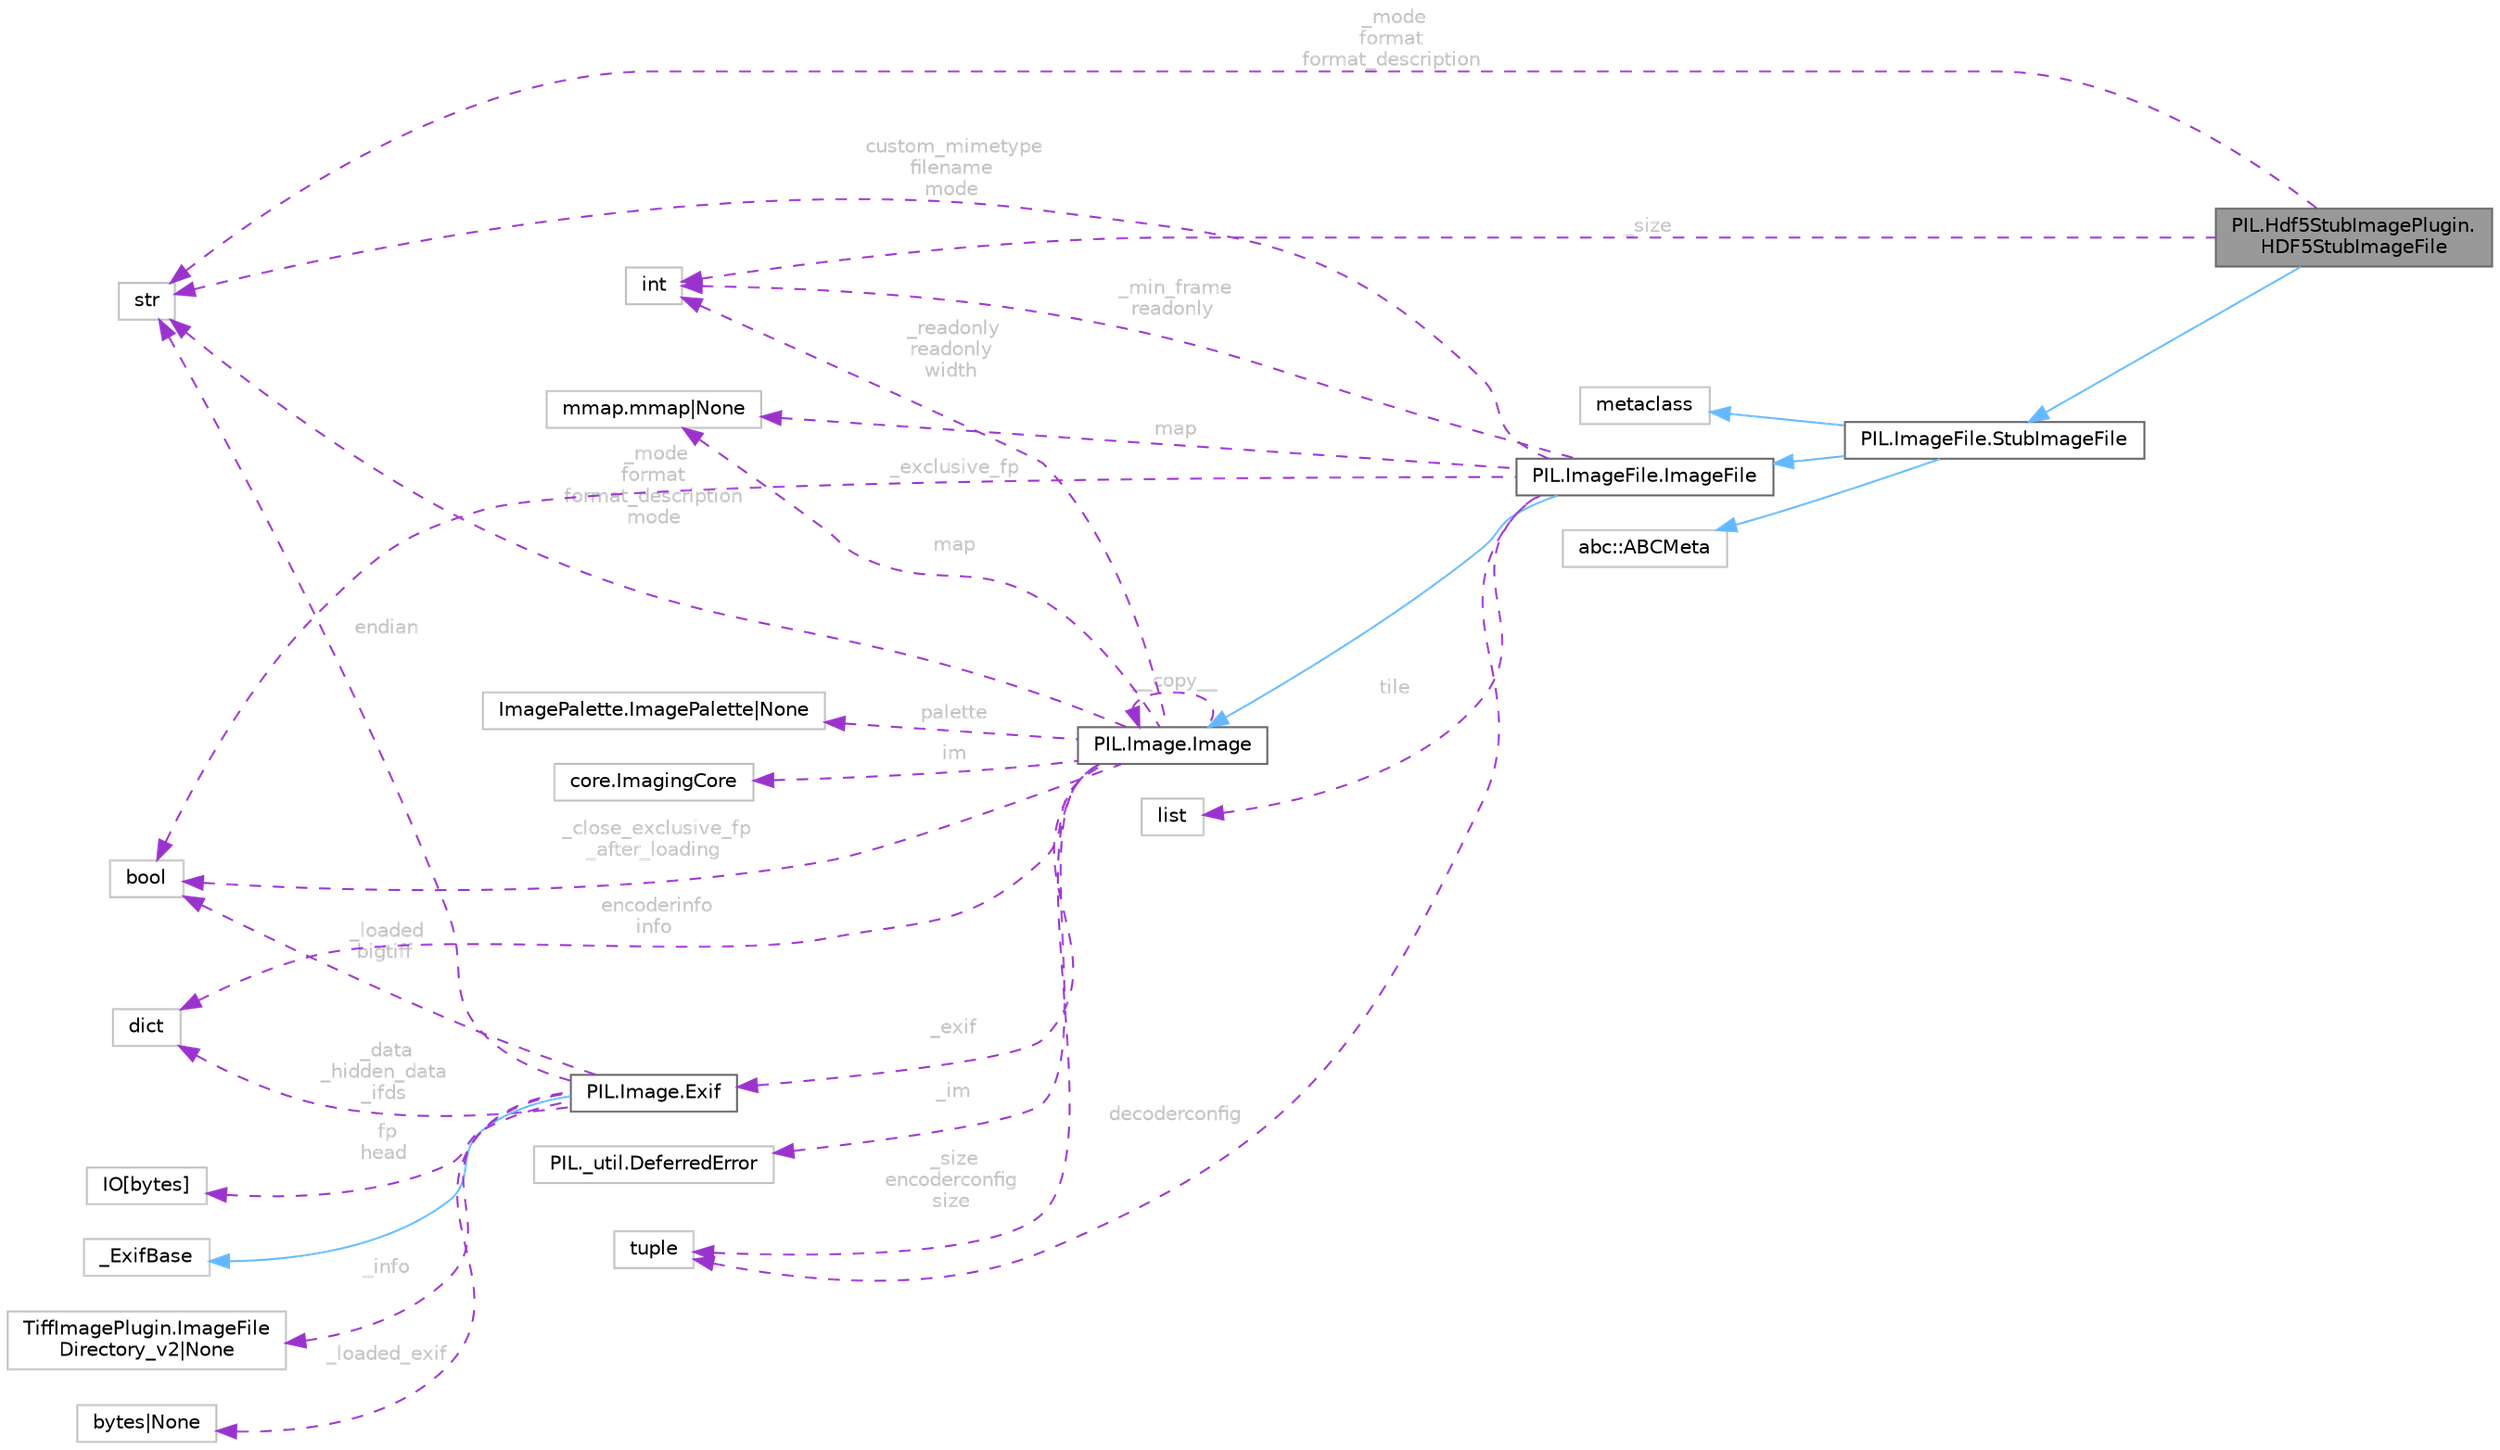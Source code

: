 digraph "PIL.Hdf5StubImagePlugin.HDF5StubImageFile"
{
 // LATEX_PDF_SIZE
  bgcolor="transparent";
  edge [fontname=Helvetica,fontsize=10,labelfontname=Helvetica,labelfontsize=10];
  node [fontname=Helvetica,fontsize=10,shape=box,height=0.2,width=0.4];
  rankdir="LR";
  Node1 [id="Node000001",label="PIL.Hdf5StubImagePlugin.\lHDF5StubImageFile",height=0.2,width=0.4,color="gray40", fillcolor="grey60", style="filled", fontcolor="black",tooltip=" "];
  Node2 -> Node1 [id="edge1_Node000001_Node000002",dir="back",color="steelblue1",style="solid",tooltip=" "];
  Node2 [id="Node000002",label="PIL.ImageFile.StubImageFile",height=0.2,width=0.4,color="gray40", fillcolor="white", style="filled",URL="$dc/db0/classPIL_1_1ImageFile_1_1StubImageFile.html",tooltip=" "];
  Node3 -> Node2 [id="edge2_Node000002_Node000003",dir="back",color="steelblue1",style="solid",tooltip=" "];
  Node3 [id="Node000003",label="PIL.ImageFile.ImageFile",height=0.2,width=0.4,color="gray40", fillcolor="white", style="filled",URL="$da/d3b/classPIL_1_1ImageFile_1_1ImageFile.html",tooltip=" "];
  Node4 -> Node3 [id="edge3_Node000003_Node000004",dir="back",color="steelblue1",style="solid",tooltip=" "];
  Node4 [id="Node000004",label="PIL.Image.Image",height=0.2,width=0.4,color="gray40", fillcolor="white", style="filled",URL="$db/d16/classPIL_1_1Image_1_1Image.html",tooltip=" "];
  Node5 -> Node4 [id="edge4_Node000004_Node000005",dir="back",color="darkorchid3",style="dashed",tooltip=" ",label=" _mode\nformat\nformat_description\nmode",fontcolor="grey" ];
  Node5 [id="Node000005",label="str",height=0.2,width=0.4,color="grey75", fillcolor="white", style="filled",tooltip=" "];
  Node6 -> Node4 [id="edge5_Node000004_Node000006",dir="back",color="darkorchid3",style="dashed",tooltip=" ",label=" _close_exclusive_fp\l_after_loading",fontcolor="grey" ];
  Node6 [id="Node000006",label="bool",height=0.2,width=0.4,color="grey75", fillcolor="white", style="filled",tooltip=" "];
  Node4 -> Node4 [id="edge6_Node000004_Node000004",dir="back",color="darkorchid3",style="dashed",tooltip=" ",label=" __copy__",fontcolor="grey" ];
  Node7 -> Node4 [id="edge7_Node000004_Node000007",dir="back",color="darkorchid3",style="dashed",tooltip=" ",label=" _im",fontcolor="grey" ];
  Node7 [id="Node000007",label="PIL._util.DeferredError",height=0.2,width=0.4,color="grey75", fillcolor="white", style="filled",URL="$d6/d5c/classPIL_1_1__util_1_1DeferredError.html",tooltip=" "];
  Node8 -> Node4 [id="edge8_Node000004_Node000008",dir="back",color="darkorchid3",style="dashed",tooltip=" ",label=" _size\nencoderconfig\nsize",fontcolor="grey" ];
  Node8 [id="Node000008",label="tuple",height=0.2,width=0.4,color="grey75", fillcolor="white", style="filled",tooltip=" "];
  Node9 -> Node4 [id="edge9_Node000004_Node000009",dir="back",color="darkorchid3",style="dashed",tooltip=" ",label=" palette",fontcolor="grey" ];
  Node9 [id="Node000009",label="ImagePalette.ImagePalette\|None",height=0.2,width=0.4,color="grey75", fillcolor="white", style="filled",tooltip=" "];
  Node10 -> Node4 [id="edge10_Node000004_Node000010",dir="back",color="darkorchid3",style="dashed",tooltip=" ",label=" encoderinfo\ninfo",fontcolor="grey" ];
  Node10 [id="Node000010",label="dict",height=0.2,width=0.4,color="grey75", fillcolor="white", style="filled",tooltip=" "];
  Node11 -> Node4 [id="edge11_Node000004_Node000011",dir="back",color="darkorchid3",style="dashed",tooltip=" ",label=" _readonly\nreadonly\nwidth",fontcolor="grey" ];
  Node11 [id="Node000011",label="int",height=0.2,width=0.4,color="grey75", fillcolor="white", style="filled",tooltip=" "];
  Node12 -> Node4 [id="edge12_Node000004_Node000012",dir="back",color="darkorchid3",style="dashed",tooltip=" ",label=" _exif",fontcolor="grey" ];
  Node12 [id="Node000012",label="PIL.Image.Exif",height=0.2,width=0.4,color="gray40", fillcolor="white", style="filled",URL="$d5/d98/classPIL_1_1Image_1_1Exif.html",tooltip=" "];
  Node13 -> Node12 [id="edge13_Node000012_Node000013",dir="back",color="steelblue1",style="solid",tooltip=" "];
  Node13 [id="Node000013",label="_ExifBase",height=0.2,width=0.4,color="grey75", fillcolor="white", style="filled",URL="$d3/dc3/class__ExifBase.html",tooltip=" "];
  Node5 -> Node12 [id="edge14_Node000012_Node000005",dir="back",color="darkorchid3",style="dashed",tooltip=" ",label=" endian",fontcolor="grey" ];
  Node6 -> Node12 [id="edge15_Node000012_Node000006",dir="back",color="darkorchid3",style="dashed",tooltip=" ",label=" _loaded\nbigtiff",fontcolor="grey" ];
  Node10 -> Node12 [id="edge16_Node000012_Node000010",dir="back",color="darkorchid3",style="dashed",tooltip=" ",label=" _data\n_hidden_data\n_ifds",fontcolor="grey" ];
  Node14 -> Node12 [id="edge17_Node000012_Node000014",dir="back",color="darkorchid3",style="dashed",tooltip=" ",label=" _info",fontcolor="grey" ];
  Node14 [id="Node000014",label="TiffImagePlugin.ImageFile\lDirectory_v2\|None",height=0.2,width=0.4,color="grey75", fillcolor="white", style="filled",tooltip=" "];
  Node15 -> Node12 [id="edge18_Node000012_Node000015",dir="back",color="darkorchid3",style="dashed",tooltip=" ",label=" _loaded_exif",fontcolor="grey" ];
  Node15 [id="Node000015",label="bytes\|None",height=0.2,width=0.4,color="grey75", fillcolor="white", style="filled",tooltip=" "];
  Node16 -> Node12 [id="edge19_Node000012_Node000016",dir="back",color="darkorchid3",style="dashed",tooltip=" ",label=" fp\nhead",fontcolor="grey" ];
  Node16 [id="Node000016",label="IO[bytes]",height=0.2,width=0.4,color="grey75", fillcolor="white", style="filled",tooltip=" "];
  Node17 -> Node4 [id="edge20_Node000004_Node000017",dir="back",color="darkorchid3",style="dashed",tooltip=" ",label=" map",fontcolor="grey" ];
  Node17 [id="Node000017",label="mmap.mmap\|None",height=0.2,width=0.4,color="grey75", fillcolor="white", style="filled",tooltip=" "];
  Node18 -> Node4 [id="edge21_Node000004_Node000018",dir="back",color="darkorchid3",style="dashed",tooltip=" ",label=" im",fontcolor="grey" ];
  Node18 [id="Node000018",label="core.ImagingCore",height=0.2,width=0.4,color="grey75", fillcolor="white", style="filled",tooltip=" "];
  Node11 -> Node3 [id="edge22_Node000003_Node000011",dir="back",color="darkorchid3",style="dashed",tooltip=" ",label=" _min_frame\nreadonly",fontcolor="grey" ];
  Node5 -> Node3 [id="edge23_Node000003_Node000005",dir="back",color="darkorchid3",style="dashed",tooltip=" ",label=" custom_mimetype\nfilename\nmode",fontcolor="grey" ];
  Node19 -> Node3 [id="edge24_Node000003_Node000019",dir="back",color="darkorchid3",style="dashed",tooltip=" ",label=" tile",fontcolor="grey" ];
  Node19 [id="Node000019",label="list",height=0.2,width=0.4,color="grey75", fillcolor="white", style="filled",tooltip=" "];
  Node8 -> Node3 [id="edge25_Node000003_Node000008",dir="back",color="darkorchid3",style="dashed",tooltip=" ",label=" decoderconfig",fontcolor="grey" ];
  Node6 -> Node3 [id="edge26_Node000003_Node000006",dir="back",color="darkorchid3",style="dashed",tooltip=" ",label=" _exclusive_fp",fontcolor="grey" ];
  Node17 -> Node3 [id="edge27_Node000003_Node000017",dir="back",color="darkorchid3",style="dashed",tooltip=" ",label=" map",fontcolor="grey" ];
  Node20 -> Node2 [id="edge28_Node000002_Node000020",dir="back",color="steelblue1",style="solid",tooltip=" "];
  Node20 [id="Node000020",label="metaclass",height=0.2,width=0.4,color="grey75", fillcolor="white", style="filled",URL="$d1/d9a/classmetaclass.html",tooltip=" "];
  Node21 -> Node2 [id="edge29_Node000002_Node000021",dir="back",color="steelblue1",style="solid",tooltip=" "];
  Node21 [id="Node000021",label="abc::ABCMeta",height=0.2,width=0.4,color="grey75", fillcolor="white", style="filled",tooltip=" "];
  Node5 -> Node1 [id="edge30_Node000001_Node000005",dir="back",color="darkorchid3",style="dashed",tooltip=" ",label=" _mode\nformat\nformat_description",fontcolor="grey" ];
  Node11 -> Node1 [id="edge31_Node000001_Node000011",dir="back",color="darkorchid3",style="dashed",tooltip=" ",label=" _size",fontcolor="grey" ];
}
